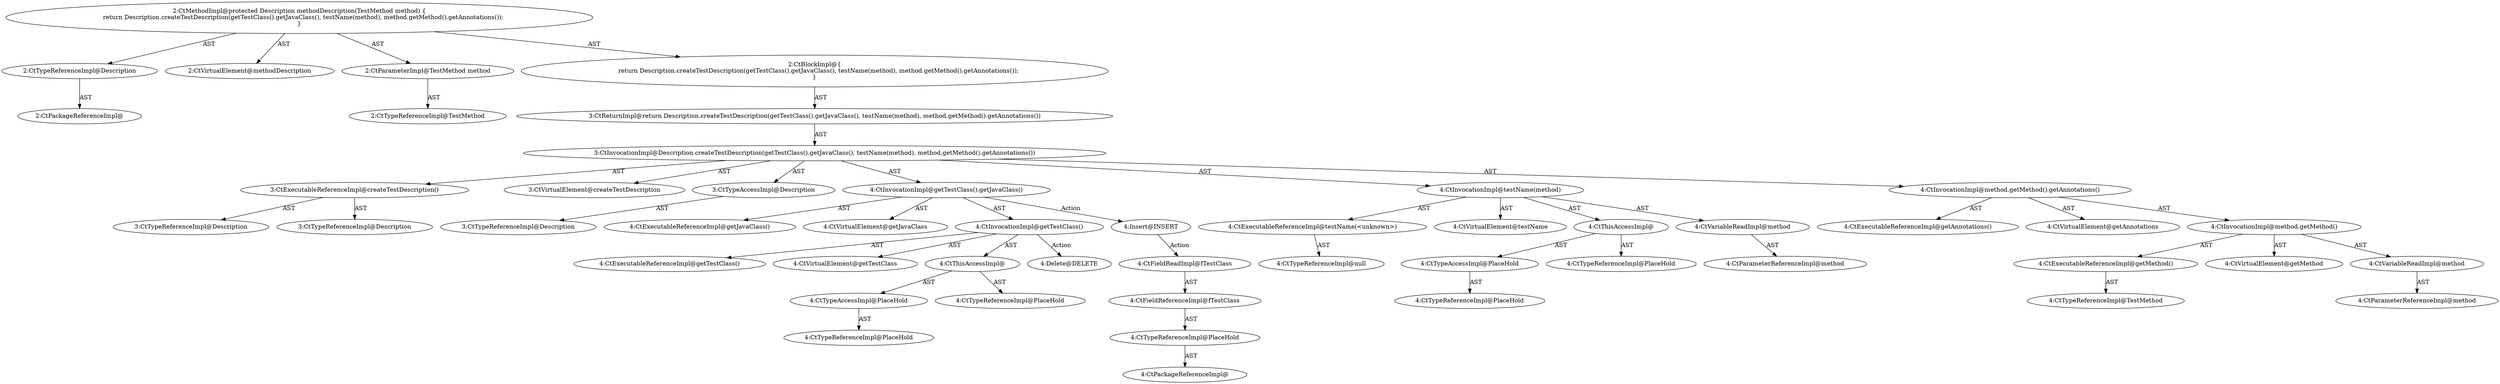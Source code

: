 digraph "methodDescription#?,TestMethod" {
0 [label="2:CtTypeReferenceImpl@Description" shape=ellipse]
1 [label="2:CtPackageReferenceImpl@" shape=ellipse]
2 [label="2:CtVirtualElement@methodDescription" shape=ellipse]
3 [label="2:CtParameterImpl@TestMethod method" shape=ellipse]
4 [label="2:CtTypeReferenceImpl@TestMethod" shape=ellipse]
5 [label="3:CtExecutableReferenceImpl@createTestDescription()" shape=ellipse]
6 [label="3:CtTypeReferenceImpl@Description" shape=ellipse]
7 [label="3:CtTypeReferenceImpl@Description" shape=ellipse]
8 [label="3:CtVirtualElement@createTestDescription" shape=ellipse]
9 [label="3:CtTypeAccessImpl@Description" shape=ellipse]
10 [label="3:CtTypeReferenceImpl@Description" shape=ellipse]
11 [label="4:CtExecutableReferenceImpl@getJavaClass()" shape=ellipse]
12 [label="4:CtVirtualElement@getJavaClass" shape=ellipse]
13 [label="4:CtExecutableReferenceImpl@getTestClass()" shape=ellipse]
14 [label="4:CtVirtualElement@getTestClass" shape=ellipse]
15 [label="4:CtTypeAccessImpl@PlaceHold" shape=ellipse]
16 [label="4:CtTypeReferenceImpl@PlaceHold" shape=ellipse]
17 [label="4:CtThisAccessImpl@" shape=ellipse]
18 [label="4:CtTypeReferenceImpl@PlaceHold" shape=ellipse]
19 [label="4:CtInvocationImpl@getTestClass()" shape=ellipse]
20 [label="4:CtInvocationImpl@getTestClass().getJavaClass()" shape=ellipse]
21 [label="4:CtExecutableReferenceImpl@testName(<unknown>)" shape=ellipse]
22 [label="4:CtTypeReferenceImpl@null" shape=ellipse]
23 [label="4:CtVirtualElement@testName" shape=ellipse]
24 [label="4:CtTypeAccessImpl@PlaceHold" shape=ellipse]
25 [label="4:CtTypeReferenceImpl@PlaceHold" shape=ellipse]
26 [label="4:CtThisAccessImpl@" shape=ellipse]
27 [label="4:CtTypeReferenceImpl@PlaceHold" shape=ellipse]
28 [label="4:CtVariableReadImpl@method" shape=ellipse]
29 [label="4:CtParameterReferenceImpl@method" shape=ellipse]
30 [label="4:CtInvocationImpl@testName(method)" shape=ellipse]
31 [label="4:CtExecutableReferenceImpl@getAnnotations()" shape=ellipse]
32 [label="4:CtVirtualElement@getAnnotations" shape=ellipse]
33 [label="4:CtExecutableReferenceImpl@getMethod()" shape=ellipse]
34 [label="4:CtTypeReferenceImpl@TestMethod" shape=ellipse]
35 [label="4:CtVirtualElement@getMethod" shape=ellipse]
36 [label="4:CtVariableReadImpl@method" shape=ellipse]
37 [label="4:CtParameterReferenceImpl@method" shape=ellipse]
38 [label="4:CtInvocationImpl@method.getMethod()" shape=ellipse]
39 [label="4:CtInvocationImpl@method.getMethod().getAnnotations()" shape=ellipse]
40 [label="3:CtInvocationImpl@Description.createTestDescription(getTestClass().getJavaClass(), testName(method), method.getMethod().getAnnotations())" shape=ellipse]
41 [label="3:CtReturnImpl@return Description.createTestDescription(getTestClass().getJavaClass(), testName(method), method.getMethod().getAnnotations())" shape=ellipse]
42 [label="2:CtBlockImpl@\{
    return Description.createTestDescription(getTestClass().getJavaClass(), testName(method), method.getMethod().getAnnotations());
\}" shape=ellipse]
43 [label="2:CtMethodImpl@protected Description methodDescription(TestMethod method) \{
    return Description.createTestDescription(getTestClass().getJavaClass(), testName(method), method.getMethod().getAnnotations());
\}" shape=ellipse]
44 [label="4:Delete@DELETE" shape=ellipse]
45 [label="4:Insert@INSERT" shape=ellipse]
46 [label="4:CtPackageReferenceImpl@" shape=ellipse]
47 [label="4:CtTypeReferenceImpl@PlaceHold" shape=ellipse]
48 [label="4:CtFieldReferenceImpl@fTestClass" shape=ellipse]
49 [label="4:CtFieldReadImpl@fTestClass" shape=ellipse]
0 -> 1 [label="AST"];
3 -> 4 [label="AST"];
5 -> 6 [label="AST"];
5 -> 7 [label="AST"];
9 -> 10 [label="AST"];
15 -> 16 [label="AST"];
17 -> 18 [label="AST"];
17 -> 15 [label="AST"];
19 -> 14 [label="AST"];
19 -> 17 [label="AST"];
19 -> 13 [label="AST"];
19 -> 44 [label="Action"];
20 -> 12 [label="AST"];
20 -> 19 [label="AST"];
20 -> 11 [label="AST"];
20 -> 45 [label="Action"];
21 -> 22 [label="AST"];
24 -> 25 [label="AST"];
26 -> 27 [label="AST"];
26 -> 24 [label="AST"];
28 -> 29 [label="AST"];
30 -> 23 [label="AST"];
30 -> 26 [label="AST"];
30 -> 21 [label="AST"];
30 -> 28 [label="AST"];
33 -> 34 [label="AST"];
36 -> 37 [label="AST"];
38 -> 35 [label="AST"];
38 -> 36 [label="AST"];
38 -> 33 [label="AST"];
39 -> 32 [label="AST"];
39 -> 38 [label="AST"];
39 -> 31 [label="AST"];
40 -> 8 [label="AST"];
40 -> 9 [label="AST"];
40 -> 5 [label="AST"];
40 -> 20 [label="AST"];
40 -> 30 [label="AST"];
40 -> 39 [label="AST"];
41 -> 40 [label="AST"];
42 -> 41 [label="AST"];
43 -> 2 [label="AST"];
43 -> 0 [label="AST"];
43 -> 3 [label="AST"];
43 -> 42 [label="AST"];
45 -> 49 [label="Action"];
47 -> 46 [label="AST"];
48 -> 47 [label="AST"];
49 -> 48 [label="AST"];
}